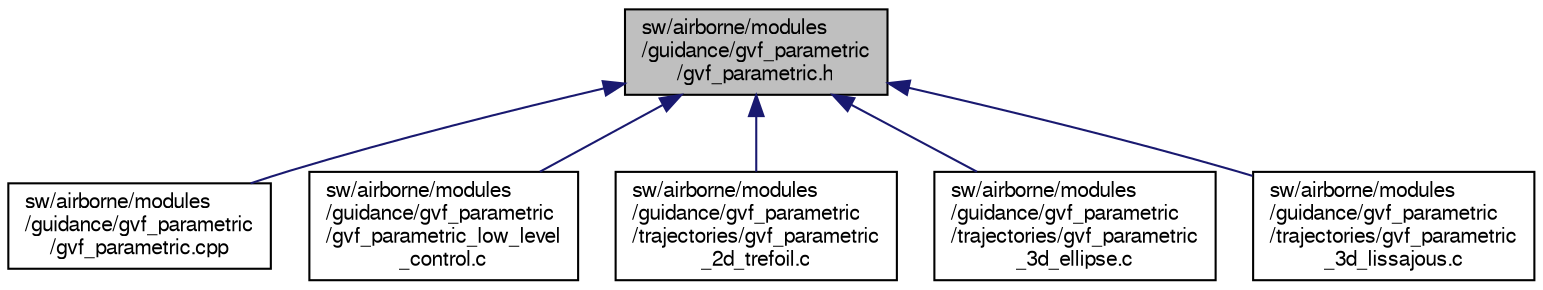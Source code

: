 digraph "sw/airborne/modules/guidance/gvf_parametric/gvf_parametric.h"
{
  edge [fontname="FreeSans",fontsize="10",labelfontname="FreeSans",labelfontsize="10"];
  node [fontname="FreeSans",fontsize="10",shape=record];
  Node1 [label="sw/airborne/modules\l/guidance/gvf_parametric\l/gvf_parametric.h",height=0.2,width=0.4,color="black", fillcolor="grey75", style="filled", fontcolor="black"];
  Node1 -> Node2 [dir="back",color="midnightblue",fontsize="10",style="solid",fontname="FreeSans"];
  Node2 [label="sw/airborne/modules\l/guidance/gvf_parametric\l/gvf_parametric.cpp",height=0.2,width=0.4,color="black", fillcolor="white", style="filled",URL="$gvf__parametric_8cpp.html",tooltip="Guiding vector field algorithm for 2D and 3D complex trajectories. "];
  Node1 -> Node3 [dir="back",color="midnightblue",fontsize="10",style="solid",fontname="FreeSans"];
  Node3 [label="sw/airborne/modules\l/guidance/gvf_parametric\l/gvf_parametric_low_level\l_control.c",height=0.2,width=0.4,color="black", fillcolor="white", style="filled",URL="$gvf__parametric__low__level__control_8c.html",tooltip="Firmware dependent file for the guiding vector field algorithm for 2D and 3D parametric trajectories..."];
  Node1 -> Node4 [dir="back",color="midnightblue",fontsize="10",style="solid",fontname="FreeSans"];
  Node4 [label="sw/airborne/modules\l/guidance/gvf_parametric\l/trajectories/gvf_parametric\l_2d_trefoil.c",height=0.2,width=0.4,color="black", fillcolor="white", style="filled",URL="$gvf__parametric__2d__trefoil_8c.html",tooltip="Guiding vector field algorithm for 2D and 3D complex trajectories. "];
  Node1 -> Node5 [dir="back",color="midnightblue",fontsize="10",style="solid",fontname="FreeSans"];
  Node5 [label="sw/airborne/modules\l/guidance/gvf_parametric\l/trajectories/gvf_parametric\l_3d_ellipse.c",height=0.2,width=0.4,color="black", fillcolor="white", style="filled",URL="$gvf__parametric__3d__ellipse_8c.html",tooltip="Guiding vector field algorithm for 2D and 3D complex trajectories. "];
  Node1 -> Node6 [dir="back",color="midnightblue",fontsize="10",style="solid",fontname="FreeSans"];
  Node6 [label="sw/airborne/modules\l/guidance/gvf_parametric\l/trajectories/gvf_parametric\l_3d_lissajous.c",height=0.2,width=0.4,color="black", fillcolor="white", style="filled",URL="$gvf__parametric__3d__lissajous_8c.html",tooltip="Guiding vector field algorithm for 2D and 3D complex trajectories. "];
}
